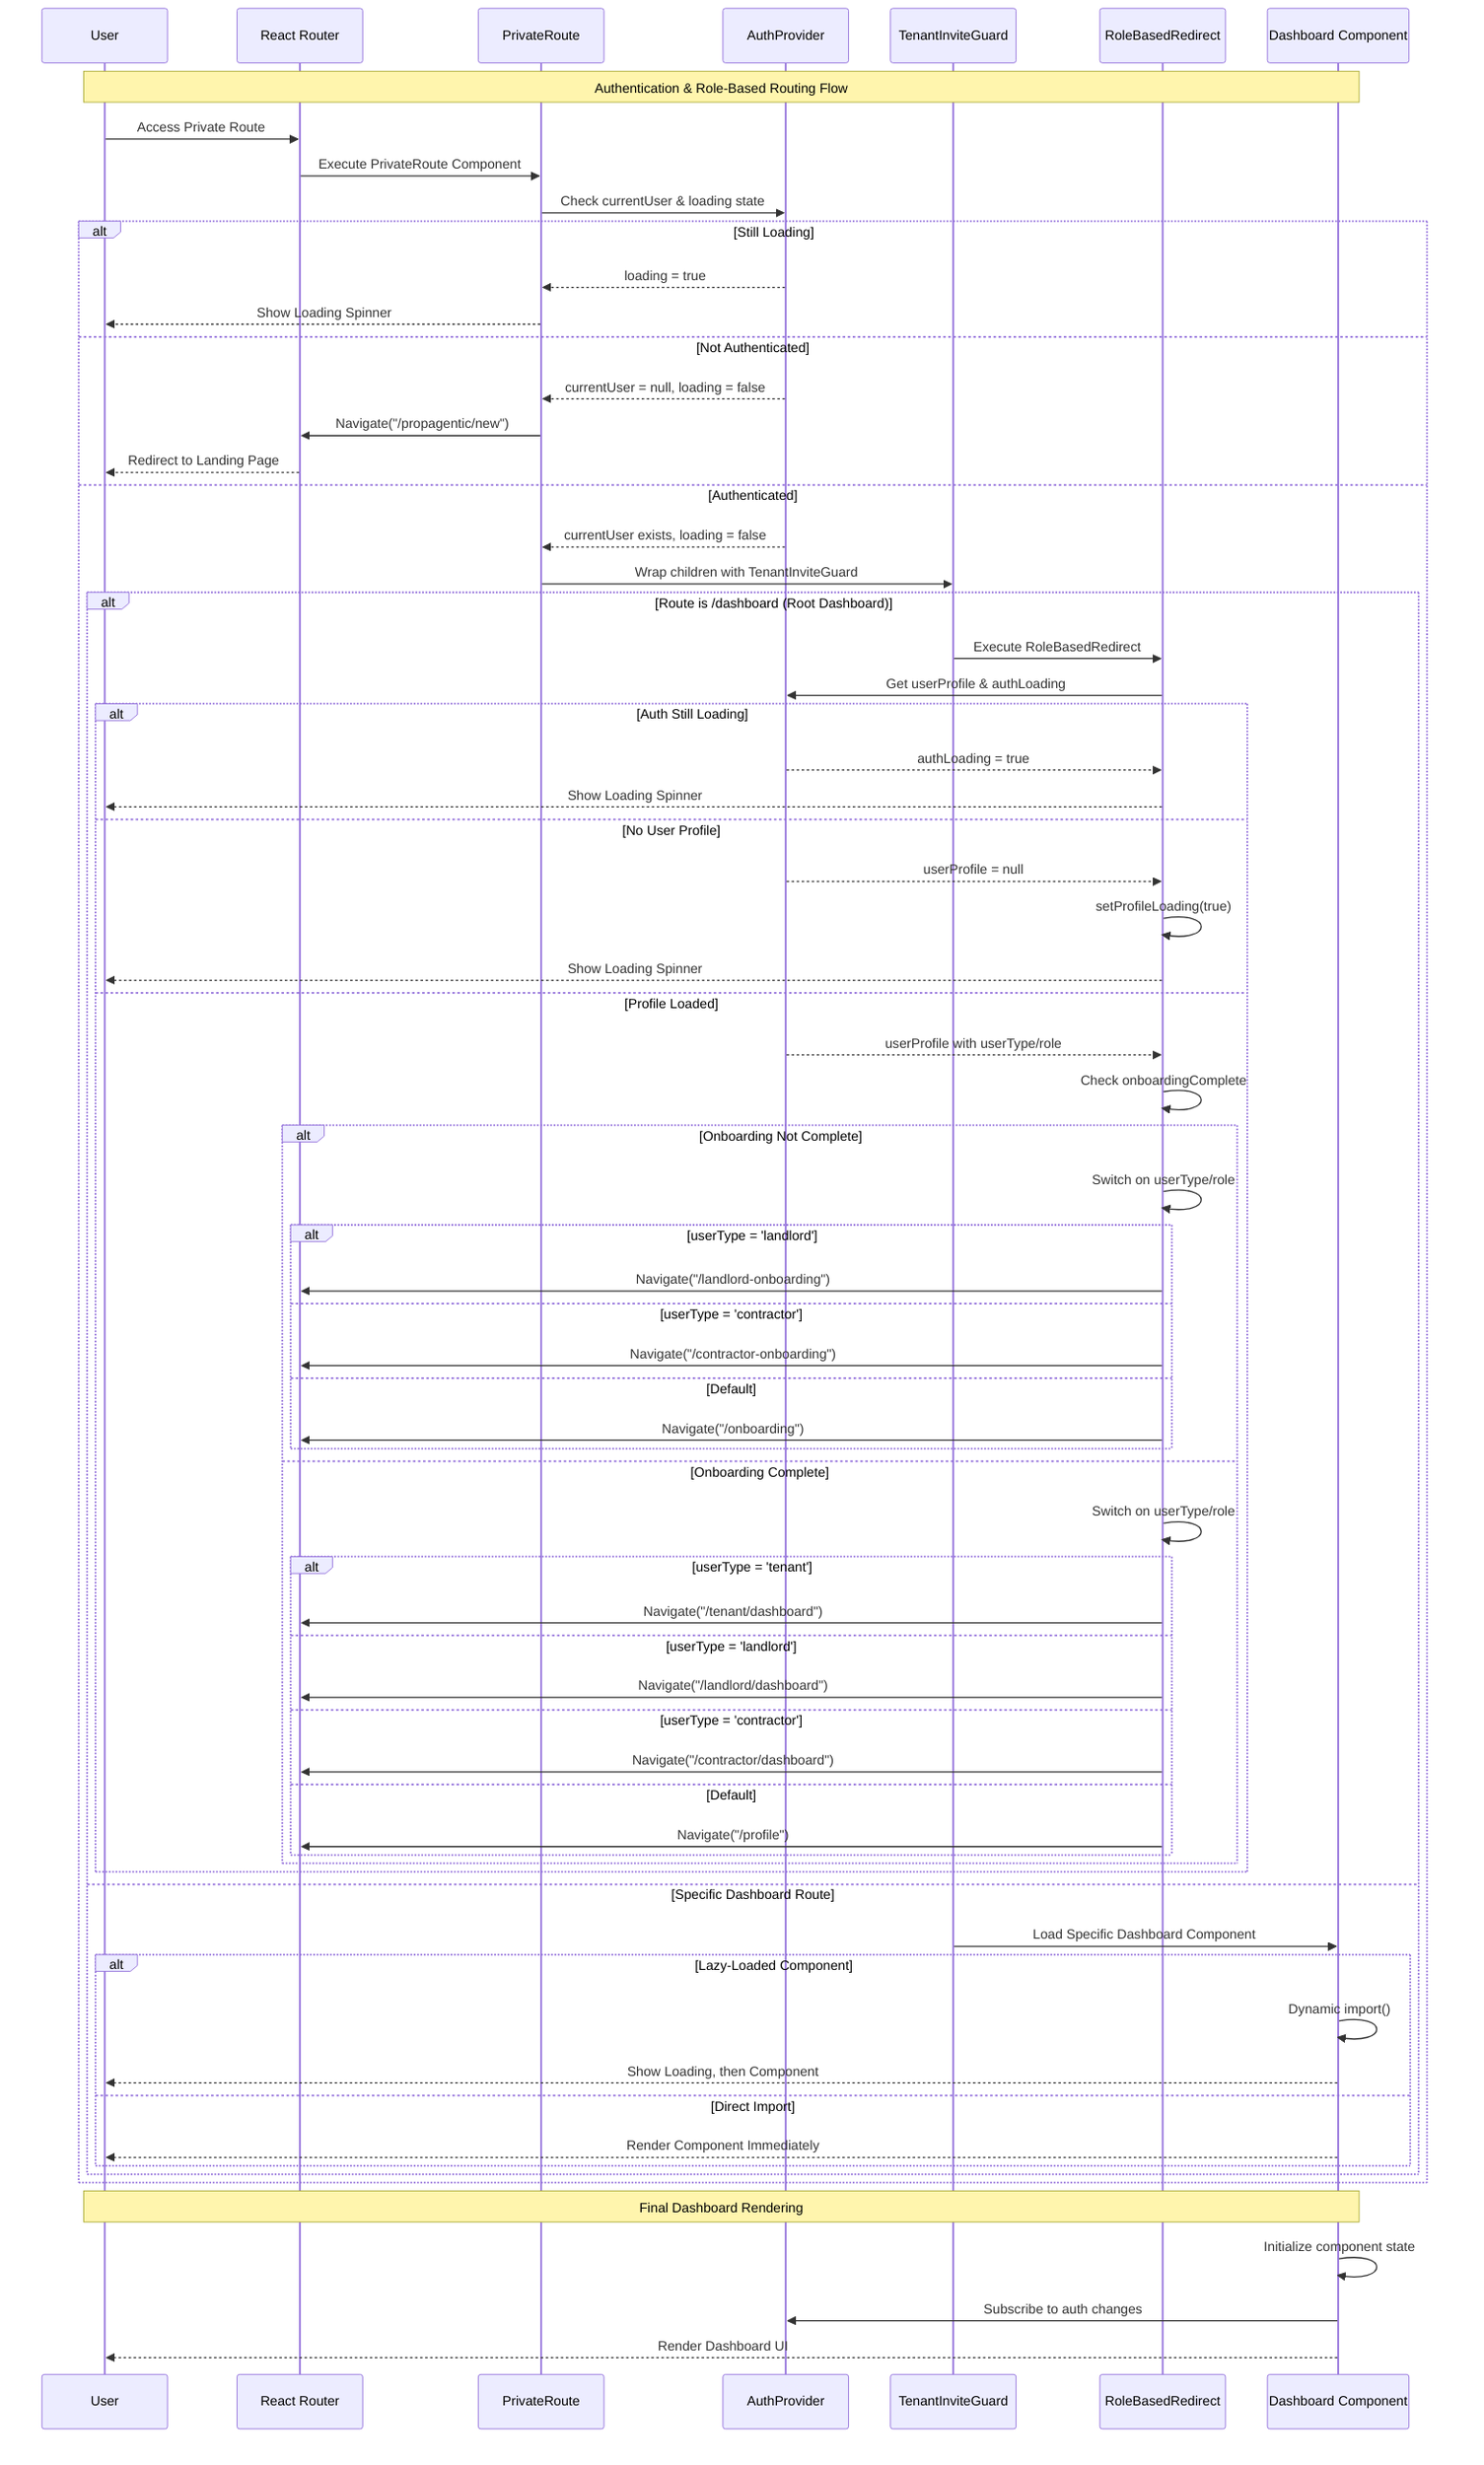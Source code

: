 sequenceDiagram
    participant User
    participant Router as React Router
    participant PR as PrivateRoute
    participant Auth as AuthProvider
    participant TIG as TenantInviteGuard
    participant RBR as RoleBasedRedirect
    participant Dashboard as Dashboard Component

    Note over User, Dashboard: Authentication & Role-Based Routing Flow

    User->>Router: Access Private Route
    Router->>PR: Execute PrivateRoute Component
    
    PR->>Auth: Check currentUser & loading state
    
    alt Still Loading
        Auth-->>PR: loading = true
        PR-->>User: Show Loading Spinner
    else Not Authenticated
        Auth-->>PR: currentUser = null, loading = false
        PR->>Router: Navigate("/propagentic/new")
        Router-->>User: Redirect to Landing Page
    else Authenticated
        Auth-->>PR: currentUser exists, loading = false
        PR->>TIG: Wrap children with TenantInviteGuard
        
        alt Route is /dashboard (Root Dashboard)
            TIG->>RBR: Execute RoleBasedRedirect
            RBR->>Auth: Get userProfile & authLoading
            
            alt Auth Still Loading
                Auth-->>RBR: authLoading = true
                RBR-->>User: Show Loading Spinner
            else No User Profile
                Auth-->>RBR: userProfile = null
                RBR->>RBR: setProfileLoading(true)
                RBR-->>User: Show Loading Spinner
            else Profile Loaded
                Auth-->>RBR: userProfile with userType/role
                RBR->>RBR: Check onboardingComplete
                
                alt Onboarding Not Complete
                    RBR->>RBR: Switch on userType/role
                    alt userType = 'landlord'
                        RBR->>Router: Navigate("/landlord-onboarding")
                    else userType = 'contractor'
                        RBR->>Router: Navigate("/contractor-onboarding")
                    else Default
                        RBR->>Router: Navigate("/onboarding")
                    end
                else Onboarding Complete
                    RBR->>RBR: Switch on userType/role
                    alt userType = 'tenant'
                        RBR->>Router: Navigate("/tenant/dashboard")
                    else userType = 'landlord'
                        RBR->>Router: Navigate("/landlord/dashboard")
                    else userType = 'contractor'
                        RBR->>Router: Navigate("/contractor/dashboard")
                    else Default
                        RBR->>Router: Navigate("/profile")
                    end
                end
            end
        else Specific Dashboard Route
            TIG->>Dashboard: Load Specific Dashboard Component
            
            alt Lazy-Loaded Component
                Dashboard->>Dashboard: Dynamic import()
                Dashboard-->>User: Show Loading, then Component
            else Direct Import
                Dashboard-->>User: Render Component Immediately
            end
        end
    end

    Note over User, Dashboard: Final Dashboard Rendering
    Dashboard->>Dashboard: Initialize component state
    Dashboard->>Auth: Subscribe to auth changes
    Dashboard-->>User: Render Dashboard UI